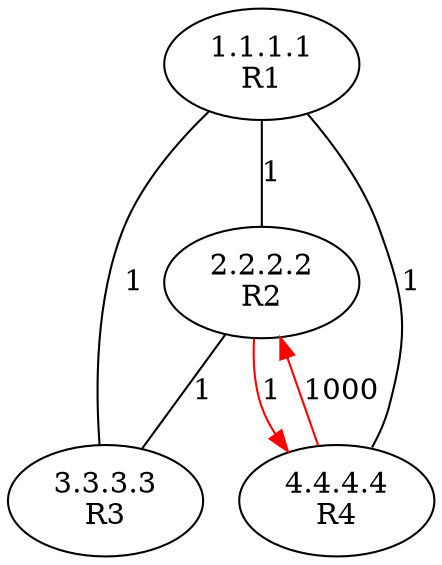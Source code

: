 digraph Topology {
	h1x1x1x1 [label="1.1.1.1\nR1"]
	h2x2x2x2 [label="2.2.2.2\nR2"]
	h3x3x3x3 [label="3.3.3.3\nR3"]
	h4x4x4x4 [label="4.4.4.4\nR4"]
	h1x1x1x1 -> h2x2x2x2[label="1", dir=none]
	h1x1x1x1 -> h3x3x3x3[label="1", dir=none]
	h1x1x1x1 -> h4x4x4x4[label="1", dir=none]
	h2x2x2x2 -> h3x3x3x3[label="1", dir=none]
	h2x2x2x2 -> h4x4x4x4[label="1", dir=forward color="red"]
	h4x4x4x4 -> h2x2x2x2[label="1000", dir=forward color="red"]
}
